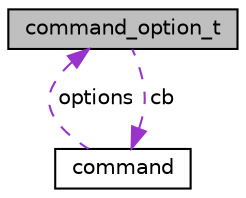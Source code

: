 digraph "command_option_t"
{
  edge [fontname="Helvetica",fontsize="10",labelfontname="Helvetica",labelfontsize="10"];
  node [fontname="Helvetica",fontsize="10",shape=record];
  Node1 [label="command_option_t",height=0.2,width=0.4,color="black", fillcolor="grey75", style="filled", fontcolor="black"];
  Node2 -> Node1 [dir="back",color="darkorchid3",fontsize="10",style="dashed",label=" cb" ,fontname="Helvetica"];
  Node2 [label="command",height=0.2,width=0.4,color="black", fillcolor="white", style="filled",URL="$structcommand.html"];
  Node1 -> Node2 [dir="back",color="darkorchid3",fontsize="10",style="dashed",label=" options" ,fontname="Helvetica"];
}
